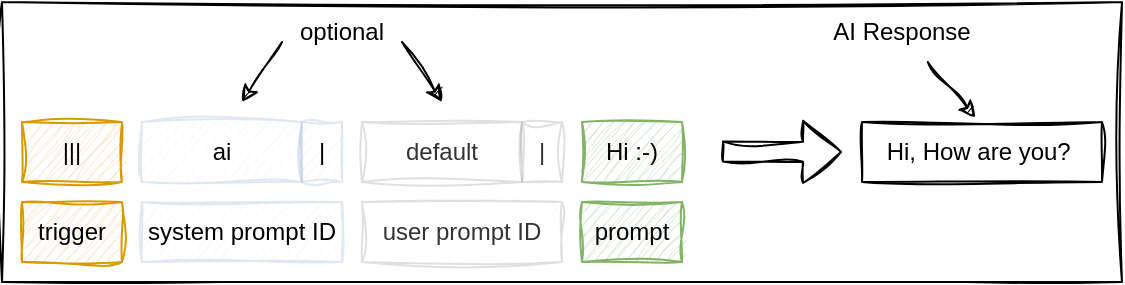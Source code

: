 <mxfile version="24.3.1" type="device">
  <diagram name="Page-1" id="AqfM_kzSNvPFM1Hfkc8z">
    <mxGraphModel dx="988" dy="527" grid="1" gridSize="10" guides="1" tooltips="1" connect="1" arrows="1" fold="1" page="1" pageScale="1" pageWidth="850" pageHeight="1100" math="0" shadow="0">
      <root>
        <mxCell id="0" />
        <mxCell id="1" parent="0" />
        <mxCell id="xrE1PMndDaDaiqA36rkz-34" value="" style="rounded=0;whiteSpace=wrap;html=1;sketch=1;curveFitting=1;jiggle=2;" vertex="1" parent="1">
          <mxGeometry x="20" y="340" width="560" height="140" as="geometry" />
        </mxCell>
        <mxCell id="xrE1PMndDaDaiqA36rkz-1" value="|||" style="rounded=0;whiteSpace=wrap;html=1;fillColor=#ffe6cc;strokeColor=#d79b00;sketch=1;curveFitting=1;jiggle=2;" vertex="1" parent="1">
          <mxGeometry x="30" y="400" width="50" height="30" as="geometry" />
        </mxCell>
        <mxCell id="xrE1PMndDaDaiqA36rkz-2" value="trigger" style="rounded=0;whiteSpace=wrap;html=1;fillColor=#ffe6cc;strokeColor=#d79b00;gradientColor=none;sketch=1;curveFitting=1;jiggle=2;" vertex="1" parent="1">
          <mxGeometry x="30" y="440" width="50" height="30" as="geometry" />
        </mxCell>
        <mxCell id="xrE1PMndDaDaiqA36rkz-3" value="|" style="rounded=0;whiteSpace=wrap;html=1;fillColor=#dae8fc;strokeColor=#6c8ebf;opacity=20;sketch=1;curveFitting=1;jiggle=2;" vertex="1" parent="1">
          <mxGeometry x="170" y="400" width="20" height="30" as="geometry" />
        </mxCell>
        <mxCell id="xrE1PMndDaDaiqA36rkz-5" value="system prompt ID" style="rounded=0;whiteSpace=wrap;html=1;fillColor=#dae8fc;strokeColor=#6c8ebf;opacity=20;sketch=1;curveFitting=1;jiggle=2;" vertex="1" parent="1">
          <mxGeometry x="90" y="440" width="100" height="30" as="geometry" />
        </mxCell>
        <mxCell id="xrE1PMndDaDaiqA36rkz-6" value="ai" style="rounded=0;whiteSpace=wrap;html=1;fillColor=#dae8fc;strokeColor=#6c8ebf;opacity=20;sketch=1;curveFitting=1;jiggle=2;" vertex="1" parent="1">
          <mxGeometry x="90" y="400" width="80" height="30" as="geometry" />
        </mxCell>
        <mxCell id="xrE1PMndDaDaiqA36rkz-7" value="|" style="rounded=0;whiteSpace=wrap;html=1;fillColor=#f5f5f5;fontColor=#333333;strokeColor=#666666;opacity=20;sketch=1;curveFitting=1;jiggle=2;" vertex="1" parent="1">
          <mxGeometry x="280" y="400" width="20" height="30" as="geometry" />
        </mxCell>
        <mxCell id="xrE1PMndDaDaiqA36rkz-9" value="user prompt ID" style="rounded=0;whiteSpace=wrap;html=1;fillColor=#f5f5f5;fontColor=#333333;strokeColor=#666666;opacity=20;sketch=1;curveFitting=1;jiggle=2;" vertex="1" parent="1">
          <mxGeometry x="200" y="440" width="100" height="30" as="geometry" />
        </mxCell>
        <mxCell id="xrE1PMndDaDaiqA36rkz-10" value="default" style="rounded=0;whiteSpace=wrap;html=1;fillColor=#f5f5f5;fontColor=#333333;strokeColor=#666666;opacity=20;sketch=1;curveFitting=1;jiggle=2;" vertex="1" parent="1">
          <mxGeometry x="200" y="400" width="80" height="30" as="geometry" />
        </mxCell>
        <mxCell id="xrE1PMndDaDaiqA36rkz-13" value="prompt" style="rounded=0;whiteSpace=wrap;html=1;fillColor=#d5e8d4;strokeColor=#82b366;sketch=1;curveFitting=1;jiggle=2;" vertex="1" parent="1">
          <mxGeometry x="310" y="440" width="50" height="30" as="geometry" />
        </mxCell>
        <mxCell id="xrE1PMndDaDaiqA36rkz-14" value="Hi :-)" style="rounded=0;whiteSpace=wrap;html=1;fillColor=#d5e8d4;strokeColor=#82b366;sketch=1;curveFitting=1;jiggle=2;" vertex="1" parent="1">
          <mxGeometry x="310" y="400" width="50" height="30" as="geometry" />
        </mxCell>
        <mxCell id="xrE1PMndDaDaiqA36rkz-25" value="Hi, How are you?&amp;nbsp;" style="rounded=0;whiteSpace=wrap;html=1;sketch=1;curveFitting=1;jiggle=2;" vertex="1" parent="1">
          <mxGeometry x="450" y="400" width="120" height="30" as="geometry" />
        </mxCell>
        <mxCell id="xrE1PMndDaDaiqA36rkz-28" value="" style="shape=flexArrow;endArrow=classic;html=1;rounded=0;sketch=1;curveFitting=1;jiggle=2;flowAnimation=0;" edge="1" parent="1">
          <mxGeometry width="50" height="50" relative="1" as="geometry">
            <mxPoint x="380" y="414.71" as="sourcePoint" />
            <mxPoint x="440" y="415" as="targetPoint" />
          </mxGeometry>
        </mxCell>
        <mxCell id="xrE1PMndDaDaiqA36rkz-31" value="" style="endArrow=classic;html=1;rounded=0;sketch=1;curveFitting=1;jiggle=2;" edge="1" parent="1">
          <mxGeometry width="50" height="50" relative="1" as="geometry">
            <mxPoint x="220" y="360" as="sourcePoint" />
            <mxPoint x="240" y="390" as="targetPoint" />
          </mxGeometry>
        </mxCell>
        <mxCell id="xrE1PMndDaDaiqA36rkz-32" value="" style="endArrow=classic;html=1;rounded=0;sketch=1;curveFitting=1;jiggle=2;" edge="1" parent="1">
          <mxGeometry width="50" height="50" relative="1" as="geometry">
            <mxPoint x="160" y="360" as="sourcePoint" />
            <mxPoint x="140" y="390" as="targetPoint" />
          </mxGeometry>
        </mxCell>
        <mxCell id="xrE1PMndDaDaiqA36rkz-33" value="optional" style="text;html=1;align=center;verticalAlign=middle;whiteSpace=wrap;rounded=0;" vertex="1" parent="1">
          <mxGeometry x="160" y="340" width="60" height="30" as="geometry" />
        </mxCell>
        <mxCell id="xrE1PMndDaDaiqA36rkz-35" value="AI Response" style="text;html=1;align=center;verticalAlign=middle;whiteSpace=wrap;rounded=0;" vertex="1" parent="1">
          <mxGeometry x="425" y="340" width="90" height="30" as="geometry" />
        </mxCell>
        <mxCell id="xrE1PMndDaDaiqA36rkz-36" value="" style="endArrow=classic;html=1;rounded=0;sketch=1;curveFitting=1;jiggle=2;entryX=0.473;entryY=-0.075;entryDx=0;entryDy=0;entryPerimeter=0;" edge="1" parent="1" source="xrE1PMndDaDaiqA36rkz-35" target="xrE1PMndDaDaiqA36rkz-25">
          <mxGeometry width="50" height="50" relative="1" as="geometry">
            <mxPoint x="450" y="360" as="sourcePoint" />
            <mxPoint x="470" y="390" as="targetPoint" />
          </mxGeometry>
        </mxCell>
      </root>
    </mxGraphModel>
  </diagram>
</mxfile>
